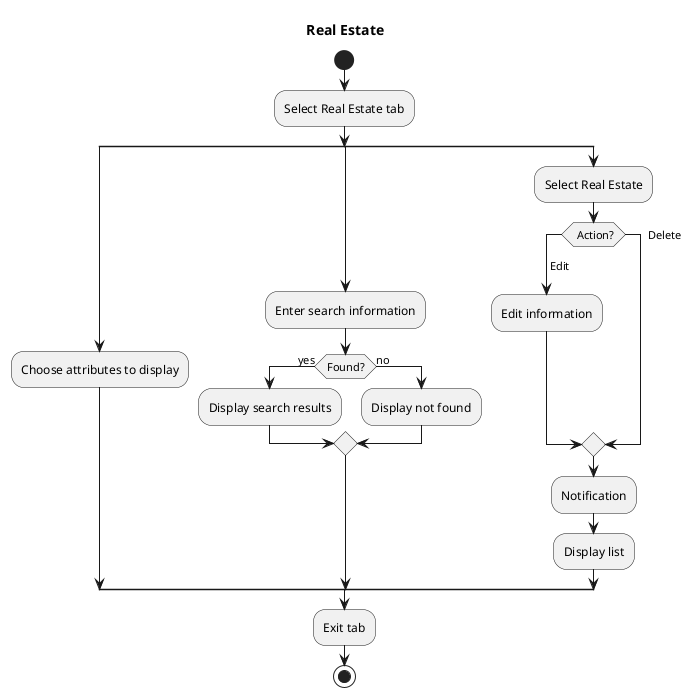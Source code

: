 @startuml
title Real Estate 
!pragma useVerticalIf on
start
  :Select Real Estate tab;
  
  split
    :Choose attributes to display;
  split again
    :Enter search information;
    
    if (Found?) then (yes)
      :Display search results;
    else (no)
      :Display not found;
    endif
  split again
    :Select Real Estate;
    switch ( Action?)
case ( Edit)
:Edit information;
case ( Delete)

endswitch
    :Notification;
    :Display list;
  end split
:Exit tab;
stop
@enduml